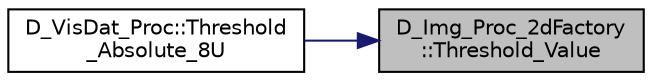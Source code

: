 digraph "D_Img_Proc_2dFactory::Threshold_Value"
{
 // LATEX_PDF_SIZE
  edge [fontname="Helvetica",fontsize="10",labelfontname="Helvetica",labelfontsize="10"];
  node [fontname="Helvetica",fontsize="10",shape=record];
  rankdir="RL";
  Node1 [label="D_Img_Proc_2dFactory\l::Threshold_Value",height=0.2,width=0.4,color="black", fillcolor="grey75", style="filled", fontcolor="black",tooltip=" "];
  Node1 -> Node2 [dir="back",color="midnightblue",fontsize="10",style="solid"];
  Node2 [label="D_VisDat_Proc::Threshold\l_Absolute_8U",height=0.2,width=0.4,color="black", fillcolor="white", style="filled",URL="$class_d___vis_dat___proc.html#ac1626d0642b85ba70f506fc8b1a833f7",tooltip=" "];
}
